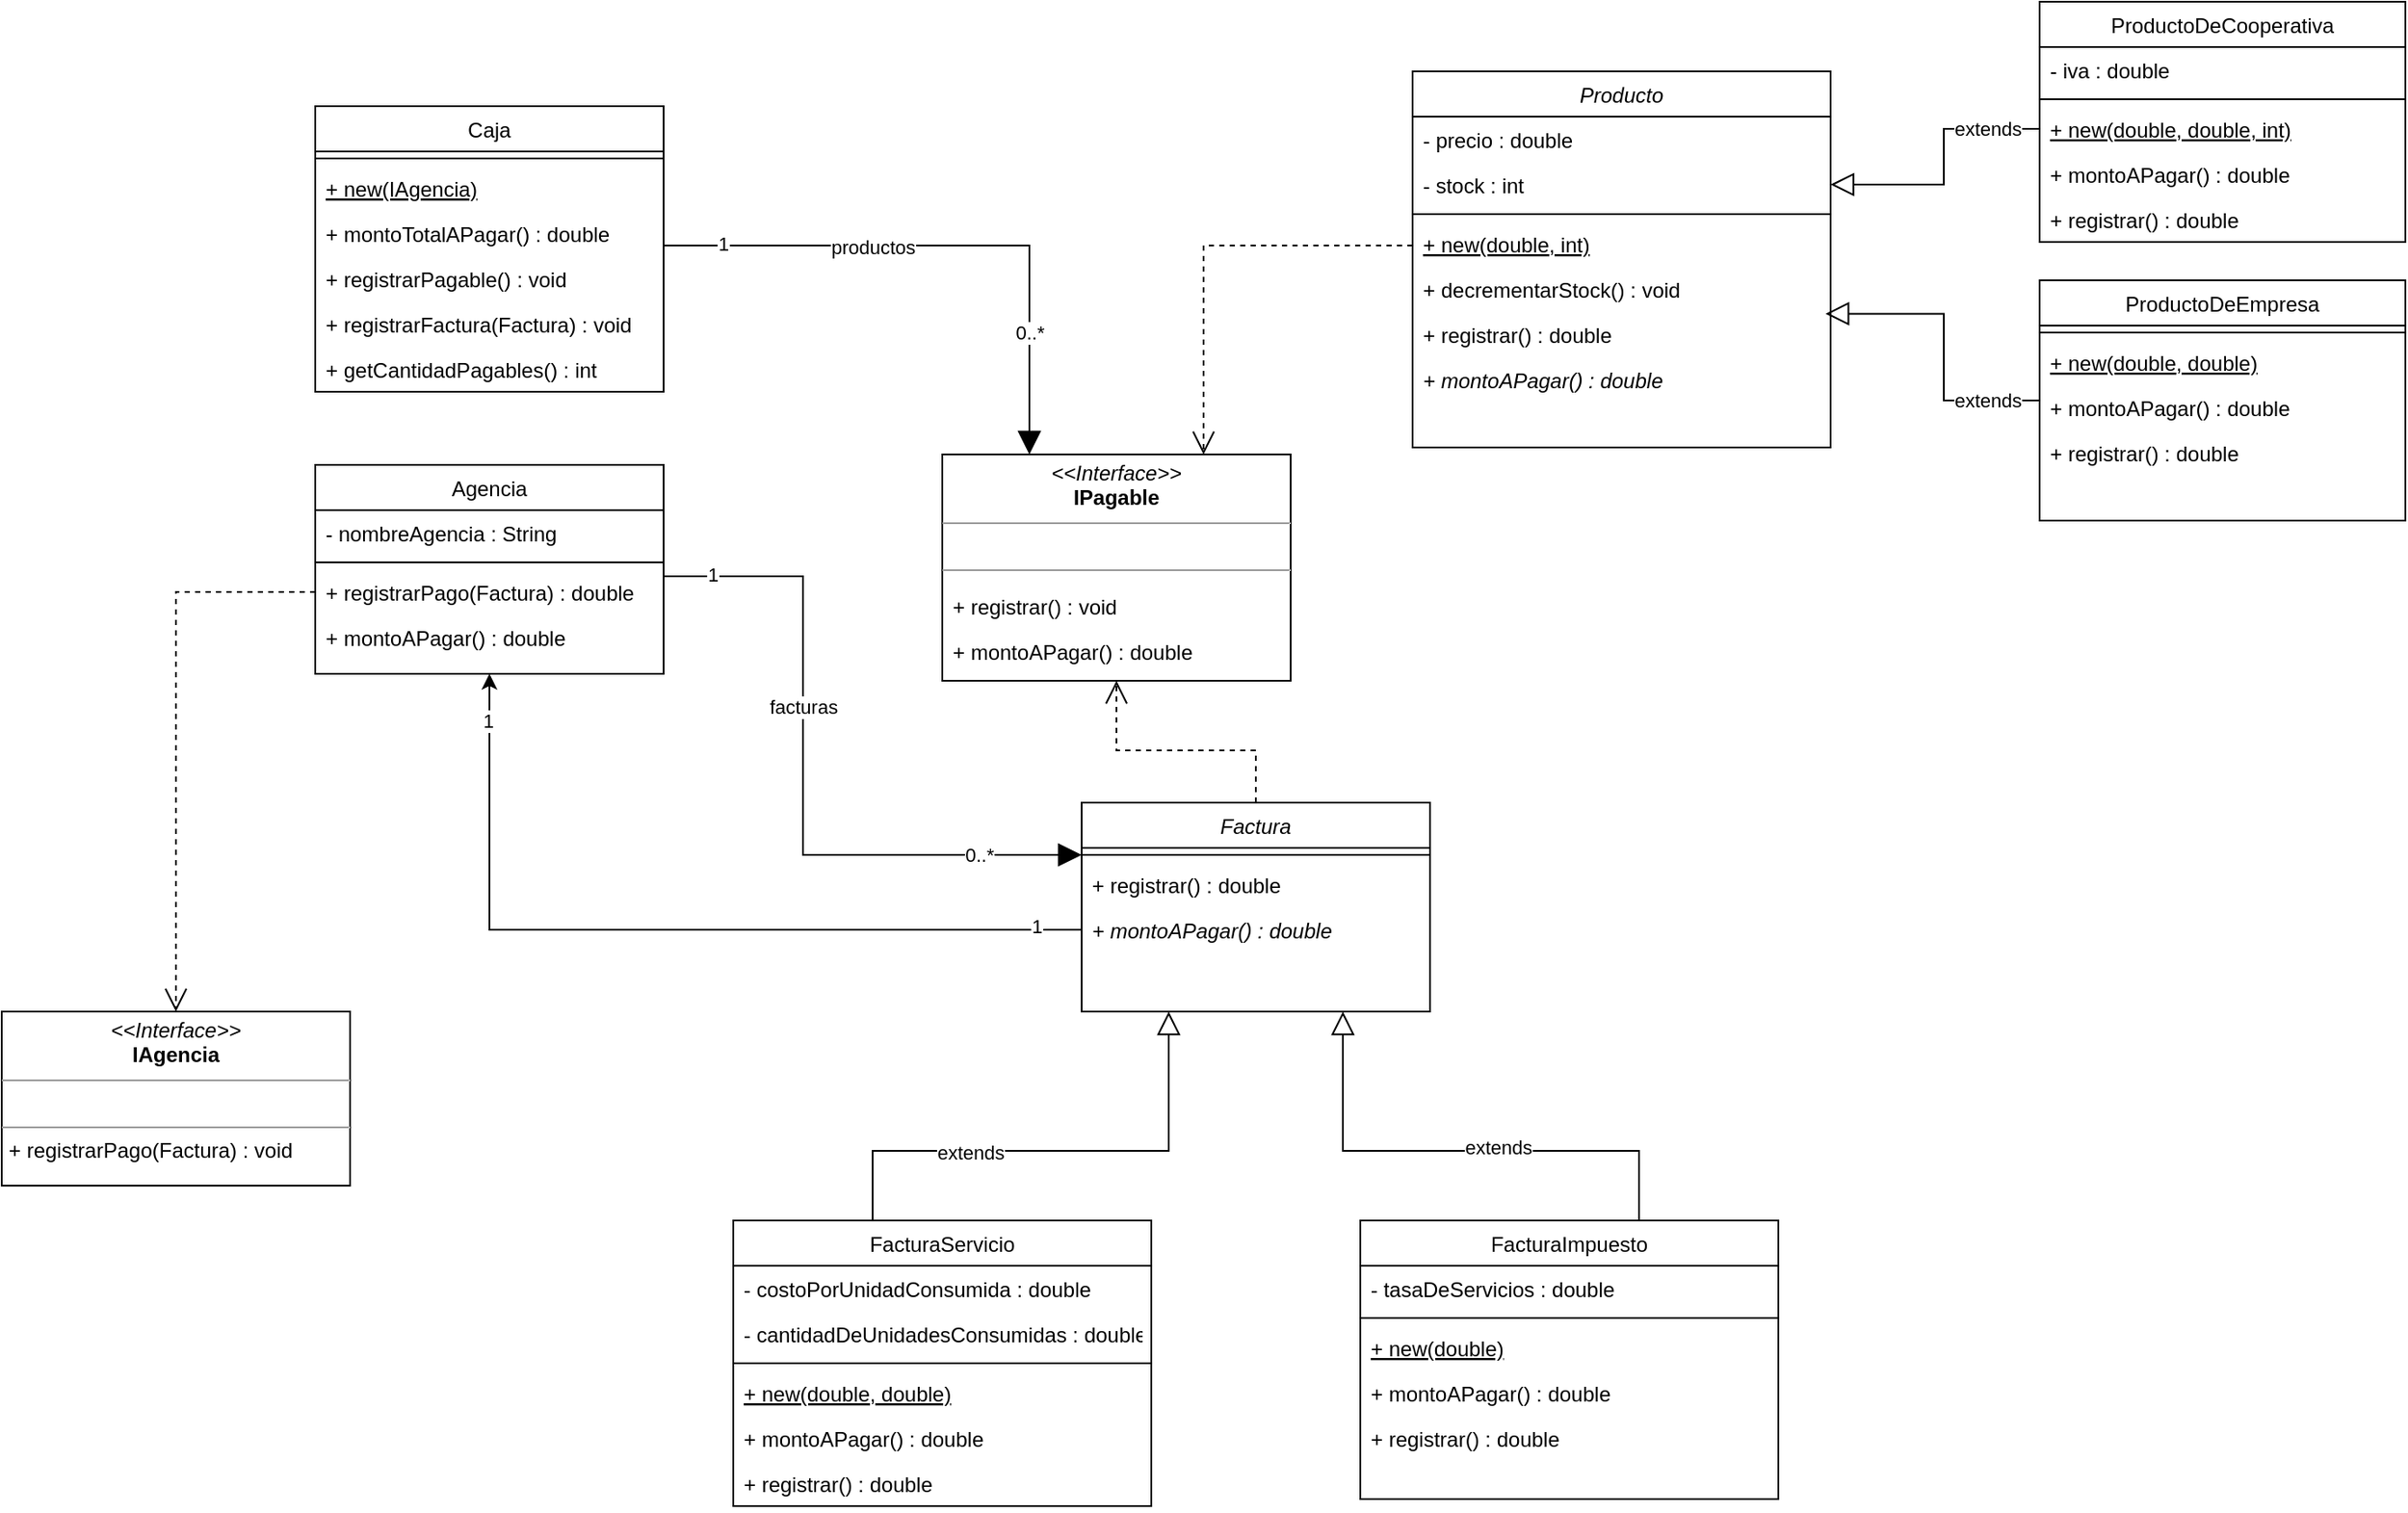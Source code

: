 <mxfile version="15.3.2" type="device"><diagram id="C5RBs43oDa-KdzZeNtuy" name="Page-1"><mxGraphModel dx="2377" dy="786" grid="1" gridSize="10" guides="1" tooltips="1" connect="1" arrows="1" fold="1" page="1" pageScale="1" pageWidth="827" pageHeight="1169" math="0" shadow="0"><root><mxCell id="WIyWlLk6GJQsqaUBKTNV-0"/><mxCell id="WIyWlLk6GJQsqaUBKTNV-1" parent="WIyWlLk6GJQsqaUBKTNV-0"/><mxCell id="zkfFHV4jXpPFQw0GAbJ--0" value="Caja" style="swimlane;fontStyle=0;align=center;verticalAlign=top;childLayout=stackLayout;horizontal=1;startSize=26;horizontalStack=0;resizeParent=1;resizeLast=0;collapsible=1;marginBottom=0;rounded=0;shadow=0;strokeWidth=1;" parent="WIyWlLk6GJQsqaUBKTNV-1" vertex="1"><mxGeometry x="-120" y="200" width="200" height="164" as="geometry"><mxRectangle x="230" y="140" width="160" height="26" as="alternateBounds"/></mxGeometry></mxCell><mxCell id="zkfFHV4jXpPFQw0GAbJ--4" value="" style="line;html=1;strokeWidth=1;align=left;verticalAlign=middle;spacingTop=-1;spacingLeft=3;spacingRight=3;rotatable=0;labelPosition=right;points=[];portConstraint=eastwest;" parent="zkfFHV4jXpPFQw0GAbJ--0" vertex="1"><mxGeometry y="26" width="200" height="8" as="geometry"/></mxCell><mxCell id="pkZOBAM8DRJEu9m1oDE5-16" value="+ new(IAgencia)" style="text;align=left;verticalAlign=top;spacingLeft=4;spacingRight=4;overflow=hidden;rotatable=0;points=[[0,0.5],[1,0.5]];portConstraint=eastwest;fontStyle=4" parent="zkfFHV4jXpPFQw0GAbJ--0" vertex="1"><mxGeometry y="34" width="200" height="26" as="geometry"/></mxCell><mxCell id="zkfFHV4jXpPFQw0GAbJ--5" value="+ montoTotalAPagar() : double&#10;" style="text;align=left;verticalAlign=top;spacingLeft=4;spacingRight=4;overflow=hidden;rotatable=0;points=[[0,0.5],[1,0.5]];portConstraint=eastwest;" parent="zkfFHV4jXpPFQw0GAbJ--0" vertex="1"><mxGeometry y="60" width="200" height="26" as="geometry"/></mxCell><mxCell id="pkZOBAM8DRJEu9m1oDE5-6" value="+ registrarPagable() : void&#10;&#10;" style="text;align=left;verticalAlign=top;spacingLeft=4;spacingRight=4;overflow=hidden;rotatable=0;points=[[0,0.5],[1,0.5]];portConstraint=eastwest;" parent="zkfFHV4jXpPFQw0GAbJ--0" vertex="1"><mxGeometry y="86" width="200" height="26" as="geometry"/></mxCell><mxCell id="tfY0bvh8I76zfuwOq422-14" value="+ registrarFactura(Factura) : void&#10;&#10;" style="text;align=left;verticalAlign=top;spacingLeft=4;spacingRight=4;overflow=hidden;rotatable=0;points=[[0,0.5],[1,0.5]];portConstraint=eastwest;" parent="zkfFHV4jXpPFQw0GAbJ--0" vertex="1"><mxGeometry y="112" width="200" height="26" as="geometry"/></mxCell><mxCell id="BsW7urV_YSdw1M7qCdID-5" value="+ getCantidadPagables() : int&#10;&#10;" style="text;align=left;verticalAlign=top;spacingLeft=4;spacingRight=4;overflow=hidden;rotatable=0;points=[[0,0.5],[1,0.5]];portConstraint=eastwest;" vertex="1" parent="zkfFHV4jXpPFQw0GAbJ--0"><mxGeometry y="138" width="200" height="26" as="geometry"/></mxCell><mxCell id="pkZOBAM8DRJEu9m1oDE5-0" value="Producto" style="swimlane;fontStyle=2;align=center;verticalAlign=top;childLayout=stackLayout;horizontal=1;startSize=26;horizontalStack=0;resizeParent=1;resizeLast=0;collapsible=1;marginBottom=0;rounded=0;shadow=0;strokeWidth=1;" parent="WIyWlLk6GJQsqaUBKTNV-1" vertex="1"><mxGeometry x="510" y="180" width="240" height="216" as="geometry"><mxRectangle x="230" y="140" width="160" height="26" as="alternateBounds"/></mxGeometry></mxCell><mxCell id="pkZOBAM8DRJEu9m1oDE5-1" value="- precio : double" style="text;align=left;verticalAlign=top;spacingLeft=4;spacingRight=4;overflow=hidden;rotatable=0;points=[[0,0.5],[1,0.5]];portConstraint=eastwest;" parent="pkZOBAM8DRJEu9m1oDE5-0" vertex="1"><mxGeometry y="26" width="240" height="26" as="geometry"/></mxCell><mxCell id="pkZOBAM8DRJEu9m1oDE5-2" value="- stock : int" style="text;align=left;verticalAlign=top;spacingLeft=4;spacingRight=4;overflow=hidden;rotatable=0;points=[[0,0.5],[1,0.5]];portConstraint=eastwest;rounded=0;shadow=0;html=0;" parent="pkZOBAM8DRJEu9m1oDE5-0" vertex="1"><mxGeometry y="52" width="240" height="26" as="geometry"/></mxCell><mxCell id="pkZOBAM8DRJEu9m1oDE5-4" value="" style="line;html=1;strokeWidth=1;align=left;verticalAlign=middle;spacingTop=-1;spacingLeft=3;spacingRight=3;rotatable=0;labelPosition=right;points=[];portConstraint=eastwest;" parent="pkZOBAM8DRJEu9m1oDE5-0" vertex="1"><mxGeometry y="78" width="240" height="8" as="geometry"/></mxCell><mxCell id="pkZOBAM8DRJEu9m1oDE5-13" value="+ new(double, int)" style="text;align=left;verticalAlign=top;spacingLeft=4;spacingRight=4;overflow=hidden;rotatable=0;points=[[0,0.5],[1,0.5]];portConstraint=eastwest;fontStyle=4" parent="pkZOBAM8DRJEu9m1oDE5-0" vertex="1"><mxGeometry y="86" width="240" height="26" as="geometry"/></mxCell><mxCell id="pkZOBAM8DRJEu9m1oDE5-5" value="+ decrementarStock() : void" style="text;align=left;verticalAlign=top;spacingLeft=4;spacingRight=4;overflow=hidden;rotatable=0;points=[[0,0.5],[1,0.5]];portConstraint=eastwest;" parent="pkZOBAM8DRJEu9m1oDE5-0" vertex="1"><mxGeometry y="112" width="240" height="26" as="geometry"/></mxCell><mxCell id="22miwNpGDCBOJzkpxIkB-18" value="+ registrar() : double" style="text;align=left;verticalAlign=top;spacingLeft=4;spacingRight=4;overflow=hidden;rotatable=0;points=[[0,0.5],[1,0.5]];portConstraint=eastwest;" parent="pkZOBAM8DRJEu9m1oDE5-0" vertex="1"><mxGeometry y="138" width="240" height="26" as="geometry"/></mxCell><mxCell id="pkZOBAM8DRJEu9m1oDE5-14" value="+ montoAPagar() : double" style="text;align=left;verticalAlign=top;spacingLeft=4;spacingRight=4;overflow=hidden;rotatable=0;points=[[0,0.5],[1,0.5]];portConstraint=eastwest;fontStyle=2" parent="pkZOBAM8DRJEu9m1oDE5-0" vertex="1"><mxGeometry y="164" width="240" height="26" as="geometry"/></mxCell><mxCell id="pkZOBAM8DRJEu9m1oDE5-7" value="ProductoDeCooperativa" style="swimlane;fontStyle=0;align=center;verticalAlign=top;childLayout=stackLayout;horizontal=1;startSize=26;horizontalStack=0;resizeParent=1;resizeLast=0;collapsible=1;marginBottom=0;rounded=0;shadow=0;strokeWidth=1;" parent="WIyWlLk6GJQsqaUBKTNV-1" vertex="1"><mxGeometry x="870" y="140" width="210" height="138" as="geometry"><mxRectangle x="230" y="140" width="160" height="26" as="alternateBounds"/></mxGeometry></mxCell><mxCell id="pkZOBAM8DRJEu9m1oDE5-8" value="- iva : double" style="text;align=left;verticalAlign=top;spacingLeft=4;spacingRight=4;overflow=hidden;rotatable=0;points=[[0,0.5],[1,0.5]];portConstraint=eastwest;" parent="pkZOBAM8DRJEu9m1oDE5-7" vertex="1"><mxGeometry y="26" width="210" height="26" as="geometry"/></mxCell><mxCell id="pkZOBAM8DRJEu9m1oDE5-10" value="" style="line;html=1;strokeWidth=1;align=left;verticalAlign=middle;spacingTop=-1;spacingLeft=3;spacingRight=3;rotatable=0;labelPosition=right;points=[];portConstraint=eastwest;" parent="pkZOBAM8DRJEu9m1oDE5-7" vertex="1"><mxGeometry y="52" width="210" height="8" as="geometry"/></mxCell><mxCell id="pkZOBAM8DRJEu9m1oDE5-11" value="+ new(double, double, int)" style="text;align=left;verticalAlign=top;spacingLeft=4;spacingRight=4;overflow=hidden;rotatable=0;points=[[0,0.5],[1,0.5]];portConstraint=eastwest;fontStyle=4" parent="pkZOBAM8DRJEu9m1oDE5-7" vertex="1"><mxGeometry y="60" width="210" height="26" as="geometry"/></mxCell><mxCell id="GB_SBh2zUuKkJtGrnY88-3" value="+ montoAPagar() : double" style="text;align=left;verticalAlign=top;spacingLeft=4;spacingRight=4;overflow=hidden;rotatable=0;points=[[0,0.5],[1,0.5]];portConstraint=eastwest;" parent="pkZOBAM8DRJEu9m1oDE5-7" vertex="1"><mxGeometry y="86" width="210" height="26" as="geometry"/></mxCell><mxCell id="22miwNpGDCBOJzkpxIkB-33" value="+ registrar() : double" style="text;align=left;verticalAlign=top;spacingLeft=4;spacingRight=4;overflow=hidden;rotatable=0;points=[[0,0.5],[1,0.5]];portConstraint=eastwest;" parent="pkZOBAM8DRJEu9m1oDE5-7" vertex="1"><mxGeometry y="112" width="210" height="26" as="geometry"/></mxCell><mxCell id="tfY0bvh8I76zfuwOq422-12" style="edgeStyle=orthogonalEdgeStyle;rounded=0;orthogonalLoop=1;jettySize=auto;html=1;entryX=0.25;entryY=1;entryDx=0;entryDy=0;fontSize=10;endArrow=block;endFill=0;endSize=11;strokeWidth=1;" parent="WIyWlLk6GJQsqaUBKTNV-1" source="pkZOBAM8DRJEu9m1oDE5-22" target="tfY0bvh8I76zfuwOq422-6" edge="1"><mxGeometry relative="1" as="geometry"><Array as="points"><mxPoint x="200" y="800"/><mxPoint x="370" y="800"/></Array></mxGeometry></mxCell><mxCell id="tfY0bvh8I76zfuwOq422-28" value="extends" style="edgeLabel;html=1;align=center;verticalAlign=middle;resizable=0;points=[];fontSize=11;" parent="tfY0bvh8I76zfuwOq422-12" vertex="1" connectable="0"><mxGeometry x="-0.343" y="-1" relative="1" as="geometry"><mxPoint as="offset"/></mxGeometry></mxCell><mxCell id="pkZOBAM8DRJEu9m1oDE5-22" value="FacturaServicio" style="swimlane;fontStyle=0;align=center;verticalAlign=top;childLayout=stackLayout;horizontal=1;startSize=26;horizontalStack=0;resizeParent=1;resizeLast=0;collapsible=1;marginBottom=0;rounded=0;shadow=0;strokeWidth=1;" parent="WIyWlLk6GJQsqaUBKTNV-1" vertex="1"><mxGeometry x="120" y="840" width="240" height="164" as="geometry"><mxRectangle x="230" y="140" width="160" height="26" as="alternateBounds"/></mxGeometry></mxCell><mxCell id="pkZOBAM8DRJEu9m1oDE5-32" value="- costoPorUnidadConsumida : double&#10;" style="text;align=left;verticalAlign=top;spacingLeft=4;spacingRight=4;overflow=hidden;rotatable=0;points=[[0,0.5],[1,0.5]];portConstraint=eastwest;" parent="pkZOBAM8DRJEu9m1oDE5-22" vertex="1"><mxGeometry y="26" width="240" height="26" as="geometry"/></mxCell><mxCell id="pkZOBAM8DRJEu9m1oDE5-33" value="- cantidadDeUnidadesConsumidas : double&#10;" style="text;align=left;verticalAlign=top;spacingLeft=4;spacingRight=4;overflow=hidden;rotatable=0;points=[[0,0.5],[1,0.5]];portConstraint=eastwest;" parent="pkZOBAM8DRJEu9m1oDE5-22" vertex="1"><mxGeometry y="52" width="240" height="26" as="geometry"/></mxCell><mxCell id="pkZOBAM8DRJEu9m1oDE5-23" value="" style="line;html=1;strokeWidth=1;align=left;verticalAlign=middle;spacingTop=-1;spacingLeft=3;spacingRight=3;rotatable=0;labelPosition=right;points=[];portConstraint=eastwest;" parent="pkZOBAM8DRJEu9m1oDE5-22" vertex="1"><mxGeometry y="78" width="240" height="8" as="geometry"/></mxCell><mxCell id="pkZOBAM8DRJEu9m1oDE5-24" value="+ new(double, double)" style="text;align=left;verticalAlign=top;spacingLeft=4;spacingRight=4;overflow=hidden;rotatable=0;points=[[0,0.5],[1,0.5]];portConstraint=eastwest;fontStyle=4" parent="pkZOBAM8DRJEu9m1oDE5-22" vertex="1"><mxGeometry y="86" width="240" height="26" as="geometry"/></mxCell><mxCell id="pkZOBAM8DRJEu9m1oDE5-25" value="+ montoAPagar() : double&#10;" style="text;align=left;verticalAlign=top;spacingLeft=4;spacingRight=4;overflow=hidden;rotatable=0;points=[[0,0.5],[1,0.5]];portConstraint=eastwest;" parent="pkZOBAM8DRJEu9m1oDE5-22" vertex="1"><mxGeometry y="112" width="240" height="26" as="geometry"/></mxCell><mxCell id="22miwNpGDCBOJzkpxIkB-43" value="+ registrar() : double" style="text;align=left;verticalAlign=top;spacingLeft=4;spacingRight=4;overflow=hidden;rotatable=0;points=[[0,0.5],[1,0.5]];portConstraint=eastwest;" parent="pkZOBAM8DRJEu9m1oDE5-22" vertex="1"><mxGeometry y="138" width="240" height="26" as="geometry"/></mxCell><mxCell id="tfY0bvh8I76zfuwOq422-21" style="edgeStyle=orthogonalEdgeStyle;rounded=0;orthogonalLoop=1;jettySize=auto;html=1;entryX=0.75;entryY=1;entryDx=0;entryDy=0;fontSize=10;endArrow=block;endFill=0;endSize=11;strokeWidth=1;" parent="WIyWlLk6GJQsqaUBKTNV-1" source="pkZOBAM8DRJEu9m1oDE5-27" target="tfY0bvh8I76zfuwOq422-6" edge="1"><mxGeometry relative="1" as="geometry"><Array as="points"><mxPoint x="640" y="800"/><mxPoint x="470" y="800"/></Array></mxGeometry></mxCell><mxCell id="tfY0bvh8I76zfuwOq422-32" value="extends" style="edgeLabel;html=1;align=center;verticalAlign=middle;resizable=0;points=[];fontSize=11;" parent="tfY0bvh8I76zfuwOq422-21" vertex="1" connectable="0"><mxGeometry x="-0.167" y="-2" relative="1" as="geometry"><mxPoint as="offset"/></mxGeometry></mxCell><mxCell id="pkZOBAM8DRJEu9m1oDE5-27" value="FacturaImpuesto" style="swimlane;fontStyle=0;align=center;verticalAlign=top;childLayout=stackLayout;horizontal=1;startSize=26;horizontalStack=0;resizeParent=1;resizeLast=0;collapsible=1;marginBottom=0;rounded=0;shadow=0;strokeWidth=1;" parent="WIyWlLk6GJQsqaUBKTNV-1" vertex="1"><mxGeometry x="480" y="840" width="240" height="160" as="geometry"><mxRectangle x="505" y="840" width="160" height="26" as="alternateBounds"/></mxGeometry></mxCell><mxCell id="pkZOBAM8DRJEu9m1oDE5-34" value="- tasaDeServicios : double&#10;" style="text;align=left;verticalAlign=top;spacingLeft=4;spacingRight=4;overflow=hidden;rotatable=0;points=[[0,0.5],[1,0.5]];portConstraint=eastwest;" parent="pkZOBAM8DRJEu9m1oDE5-27" vertex="1"><mxGeometry y="26" width="240" height="26" as="geometry"/></mxCell><mxCell id="pkZOBAM8DRJEu9m1oDE5-28" value="" style="line;html=1;strokeWidth=1;align=left;verticalAlign=middle;spacingTop=-1;spacingLeft=3;spacingRight=3;rotatable=0;labelPosition=right;points=[];portConstraint=eastwest;" parent="pkZOBAM8DRJEu9m1oDE5-27" vertex="1"><mxGeometry y="52" width="240" height="8" as="geometry"/></mxCell><mxCell id="pkZOBAM8DRJEu9m1oDE5-35" value="+ new(double)" style="text;align=left;verticalAlign=top;spacingLeft=4;spacingRight=4;overflow=hidden;rotatable=0;points=[[0,0.5],[1,0.5]];portConstraint=eastwest;fontStyle=4" parent="pkZOBAM8DRJEu9m1oDE5-27" vertex="1"><mxGeometry y="60" width="240" height="26" as="geometry"/></mxCell><mxCell id="pkZOBAM8DRJEu9m1oDE5-36" value="+ montoAPagar() : double&#10;" style="text;align=left;verticalAlign=top;spacingLeft=4;spacingRight=4;overflow=hidden;rotatable=0;points=[[0,0.5],[1,0.5]];portConstraint=eastwest;" parent="pkZOBAM8DRJEu9m1oDE5-27" vertex="1"><mxGeometry y="86" width="240" height="26" as="geometry"/></mxCell><mxCell id="22miwNpGDCBOJzkpxIkB-44" value="+ registrar() : double" style="text;align=left;verticalAlign=top;spacingLeft=4;spacingRight=4;overflow=hidden;rotatable=0;points=[[0,0.5],[1,0.5]];portConstraint=eastwest;" parent="pkZOBAM8DRJEu9m1oDE5-27" vertex="1"><mxGeometry y="112" width="240" height="26" as="geometry"/></mxCell><mxCell id="pkZOBAM8DRJEu9m1oDE5-38" value="&lt;p style=&quot;margin: 0px ; margin-top: 4px ; text-align: center&quot;&gt;&lt;i&gt;&amp;lt;&amp;lt;Interface&amp;gt;&amp;gt;&lt;/i&gt;&lt;br&gt;&lt;b&gt;IPagable&lt;/b&gt;&lt;/p&gt;&lt;hr size=&quot;1&quot;&gt;&lt;p style=&quot;margin: 0px ; margin-left: 4px&quot;&gt;&lt;br&gt;&lt;/p&gt;&lt;hr size=&quot;1&quot;&gt;&lt;p style=&quot;margin: 0px ; margin-left: 4px&quot;&gt;&lt;br&gt;&lt;/p&gt;&lt;p style=&quot;margin: 0px ; margin-left: 4px&quot;&gt;&lt;br&gt;&lt;/p&gt;" style="verticalAlign=top;align=left;overflow=fill;fontSize=12;fontFamily=Helvetica;html=1;" parent="WIyWlLk6GJQsqaUBKTNV-1" vertex="1"><mxGeometry x="240" y="400" width="200" height="130" as="geometry"/></mxCell><mxCell id="tfY0bvh8I76zfuwOq422-2" style="edgeStyle=orthogonalEdgeStyle;rounded=0;orthogonalLoop=1;jettySize=auto;html=1;entryX=0.75;entryY=0;entryDx=0;entryDy=0;dashed=1;fontSize=10;endArrow=open;endFill=0;strokeWidth=1;endSize=11;" parent="WIyWlLk6GJQsqaUBKTNV-1" source="pkZOBAM8DRJEu9m1oDE5-13" target="pkZOBAM8DRJEu9m1oDE5-38" edge="1"><mxGeometry relative="1" as="geometry"><Array as="points"><mxPoint x="390" y="280"/></Array></mxGeometry></mxCell><mxCell id="tfY0bvh8I76zfuwOq422-11" style="edgeStyle=orthogonalEdgeStyle;rounded=0;orthogonalLoop=1;jettySize=auto;html=1;entryX=0.5;entryY=1;entryDx=0;entryDy=0;dashed=1;fontSize=10;endArrow=open;endFill=0;endSize=11;strokeWidth=1;" parent="WIyWlLk6GJQsqaUBKTNV-1" source="tfY0bvh8I76zfuwOq422-6" target="pkZOBAM8DRJEu9m1oDE5-38" edge="1"><mxGeometry relative="1" as="geometry"/></mxCell><mxCell id="tfY0bvh8I76zfuwOq422-6" value="Factura" style="swimlane;fontStyle=2;align=center;verticalAlign=top;childLayout=stackLayout;horizontal=1;startSize=26;horizontalStack=0;resizeParent=1;resizeLast=0;collapsible=1;marginBottom=0;rounded=0;shadow=0;strokeWidth=1;" parent="WIyWlLk6GJQsqaUBKTNV-1" vertex="1"><mxGeometry x="320" y="600" width="200" height="120" as="geometry"><mxRectangle x="230" y="140" width="160" height="26" as="alternateBounds"/></mxGeometry></mxCell><mxCell id="tfY0bvh8I76zfuwOq422-8" value="" style="line;html=1;strokeWidth=1;align=left;verticalAlign=middle;spacingTop=-1;spacingLeft=3;spacingRight=3;rotatable=0;labelPosition=right;points=[];portConstraint=eastwest;" parent="tfY0bvh8I76zfuwOq422-6" vertex="1"><mxGeometry y="26" width="200" height="8" as="geometry"/></mxCell><mxCell id="tfY0bvh8I76zfuwOq422-10" value="+ registrar() : double" style="text;align=left;verticalAlign=top;spacingLeft=4;spacingRight=4;overflow=hidden;rotatable=0;points=[[0,0.5],[1,0.5]];portConstraint=eastwest;" parent="tfY0bvh8I76zfuwOq422-6" vertex="1"><mxGeometry y="34" width="200" height="26" as="geometry"/></mxCell><mxCell id="tfY0bvh8I76zfuwOq422-18" value="+ montoAPagar() : double" style="text;align=left;verticalAlign=top;spacingLeft=4;spacingRight=4;overflow=hidden;rotatable=0;points=[[0,0.5],[1,0.5]];portConstraint=eastwest;fontStyle=2" parent="tfY0bvh8I76zfuwOq422-6" vertex="1"><mxGeometry y="60" width="200" height="26" as="geometry"/></mxCell><mxCell id="tfY0bvh8I76zfuwOq422-15" value="&lt;p style=&quot;margin: 0px ; margin-top: 4px ; text-align: center&quot;&gt;&lt;i&gt;&amp;lt;&amp;lt;Interface&amp;gt;&amp;gt;&lt;/i&gt;&lt;br&gt;&lt;b&gt;IAgencia&lt;/b&gt;&lt;/p&gt;&lt;hr size=&quot;1&quot;&gt;&lt;p style=&quot;margin: 0px ; margin-left: 4px&quot;&gt;&lt;br&gt;&lt;/p&gt;&lt;hr size=&quot;1&quot;&gt;&lt;p style=&quot;margin: 0px ; margin-left: 4px&quot;&gt;+ registrarPago(Factura) : void&lt;br&gt;&lt;/p&gt;&lt;p style=&quot;margin: 0px ; margin-left: 4px&quot;&gt;&lt;br&gt;&lt;/p&gt;" style="verticalAlign=top;align=left;overflow=fill;fontSize=12;fontFamily=Helvetica;html=1;" parent="WIyWlLk6GJQsqaUBKTNV-1" vertex="1"><mxGeometry x="-300" y="720" width="200" height="100" as="geometry"/></mxCell><mxCell id="tfY0bvh8I76zfuwOq422-23" style="edgeStyle=orthogonalEdgeStyle;rounded=0;orthogonalLoop=1;jettySize=auto;html=1;entryX=0.25;entryY=0;entryDx=0;entryDy=0;fontSize=10;endArrow=block;endFill=1;endSize=11;strokeWidth=1;" parent="WIyWlLk6GJQsqaUBKTNV-1" source="zkfFHV4jXpPFQw0GAbJ--5" target="pkZOBAM8DRJEu9m1oDE5-38" edge="1"><mxGeometry relative="1" as="geometry"><Array as="points"><mxPoint x="290" y="280"/></Array></mxGeometry></mxCell><mxCell id="tfY0bvh8I76zfuwOq422-34" value="productos" style="edgeLabel;html=1;align=center;verticalAlign=middle;resizable=0;points=[];fontSize=11;" parent="tfY0bvh8I76zfuwOq422-23" vertex="1" connectable="0"><mxGeometry x="0.006" y="-1" relative="1" as="geometry"><mxPoint x="-46" as="offset"/></mxGeometry></mxCell><mxCell id="tfY0bvh8I76zfuwOq422-35" value="1" style="edgeLabel;html=1;align=center;verticalAlign=middle;resizable=0;points=[];fontSize=11;" parent="tfY0bvh8I76zfuwOq422-23" vertex="1" connectable="0"><mxGeometry x="-0.796" y="1" relative="1" as="geometry"><mxPoint as="offset"/></mxGeometry></mxCell><mxCell id="tfY0bvh8I76zfuwOq422-36" value="0..*" style="edgeLabel;html=1;align=center;verticalAlign=middle;resizable=0;points=[];fontSize=11;" parent="tfY0bvh8I76zfuwOq422-23" vertex="1" connectable="0"><mxGeometry x="0.576" relative="1" as="geometry"><mxPoint as="offset"/></mxGeometry></mxCell><mxCell id="22miwNpGDCBOJzkpxIkB-0" value="+ montoAPagar() : double&#10;&#10;" style="text;align=left;verticalAlign=top;spacingLeft=4;spacingRight=4;overflow=hidden;rotatable=0;points=[[0,0.5],[1,0.5]];portConstraint=eastwest;" parent="WIyWlLk6GJQsqaUBKTNV-1" vertex="1"><mxGeometry x="240" y="500" width="200" height="26" as="geometry"/></mxCell><mxCell id="22miwNpGDCBOJzkpxIkB-1" value="+ registrar() : void&#10;&#10;" style="text;align=left;verticalAlign=top;spacingLeft=4;spacingRight=4;overflow=hidden;rotatable=0;points=[[0,0.5],[1,0.5]];portConstraint=eastwest;" parent="WIyWlLk6GJQsqaUBKTNV-1" vertex="1"><mxGeometry x="240" y="474" width="200" height="26" as="geometry"/></mxCell><mxCell id="22miwNpGDCBOJzkpxIkB-27" style="edgeStyle=orthogonalEdgeStyle;rounded=0;orthogonalLoop=1;jettySize=auto;html=1;entryX=0;entryY=0.25;entryDx=0;entryDy=0;endArrow=block;endFill=1;endSize=11;" parent="WIyWlLk6GJQsqaUBKTNV-1" source="22miwNpGDCBOJzkpxIkB-2" target="tfY0bvh8I76zfuwOq422-6" edge="1"><mxGeometry relative="1" as="geometry"><Array as="points"><mxPoint x="160" y="470"/><mxPoint x="160" y="630"/></Array></mxGeometry></mxCell><mxCell id="22miwNpGDCBOJzkpxIkB-28" value="1" style="edgeLabel;html=1;align=center;verticalAlign=middle;resizable=0;points=[];" parent="22miwNpGDCBOJzkpxIkB-27" vertex="1" connectable="0"><mxGeometry x="-0.807" y="1" relative="1" as="geometry"><mxPoint x="-11" as="offset"/></mxGeometry></mxCell><mxCell id="22miwNpGDCBOJzkpxIkB-29" value="facturas" style="edgeLabel;html=1;align=center;verticalAlign=middle;resizable=0;points=[];" parent="22miwNpGDCBOJzkpxIkB-27" vertex="1" connectable="0"><mxGeometry x="-0.136" y="-3" relative="1" as="geometry"><mxPoint x="3" y="-18" as="offset"/></mxGeometry></mxCell><mxCell id="22miwNpGDCBOJzkpxIkB-30" value="0..*" style="edgeLabel;html=1;align=center;verticalAlign=middle;resizable=0;points=[];" parent="22miwNpGDCBOJzkpxIkB-27" vertex="1" connectable="0"><mxGeometry x="0.706" relative="1" as="geometry"><mxPoint as="offset"/></mxGeometry></mxCell><mxCell id="22miwNpGDCBOJzkpxIkB-2" value="Agencia" style="swimlane;fontStyle=0;align=center;verticalAlign=top;childLayout=stackLayout;horizontal=1;startSize=26;horizontalStack=0;resizeParent=1;resizeLast=0;collapsible=1;marginBottom=0;rounded=0;shadow=0;strokeWidth=1;" parent="WIyWlLk6GJQsqaUBKTNV-1" vertex="1"><mxGeometry x="-120" y="406" width="200" height="120" as="geometry"><mxRectangle x="230" y="140" width="160" height="26" as="alternateBounds"/></mxGeometry></mxCell><mxCell id="22miwNpGDCBOJzkpxIkB-31" value="- nombreAgencia : String" style="text;align=left;verticalAlign=top;spacingLeft=4;spacingRight=4;overflow=hidden;rotatable=0;points=[[0,0.5],[1,0.5]];portConstraint=eastwest;" parent="22miwNpGDCBOJzkpxIkB-2" vertex="1"><mxGeometry y="26" width="200" height="26" as="geometry"/></mxCell><mxCell id="22miwNpGDCBOJzkpxIkB-3" value="" style="line;html=1;strokeWidth=1;align=left;verticalAlign=middle;spacingTop=-1;spacingLeft=3;spacingRight=3;rotatable=0;labelPosition=right;points=[];portConstraint=eastwest;" parent="22miwNpGDCBOJzkpxIkB-2" vertex="1"><mxGeometry y="52" width="200" height="8" as="geometry"/></mxCell><mxCell id="22miwNpGDCBOJzkpxIkB-4" value="+ registrarPago(Factura) : double" style="text;align=left;verticalAlign=top;spacingLeft=4;spacingRight=4;overflow=hidden;rotatable=0;points=[[0,0.5],[1,0.5]];portConstraint=eastwest;" parent="22miwNpGDCBOJzkpxIkB-2" vertex="1"><mxGeometry y="60" width="200" height="26" as="geometry"/></mxCell><mxCell id="22miwNpGDCBOJzkpxIkB-5" value="+ montoAPagar() : double" style="text;align=left;verticalAlign=top;spacingLeft=4;spacingRight=4;overflow=hidden;rotatable=0;points=[[0,0.5],[1,0.5]];portConstraint=eastwest;" parent="22miwNpGDCBOJzkpxIkB-2" vertex="1"><mxGeometry y="86" width="200" height="26" as="geometry"/></mxCell><mxCell id="22miwNpGDCBOJzkpxIkB-40" style="edgeStyle=orthogonalEdgeStyle;rounded=0;orthogonalLoop=1;jettySize=auto;html=1;endArrow=block;endFill=0;endSize=11;entryX=0.988;entryY=0.047;entryDx=0;entryDy=0;entryPerimeter=0;" parent="WIyWlLk6GJQsqaUBKTNV-1" source="22miwNpGDCBOJzkpxIkB-34" target="22miwNpGDCBOJzkpxIkB-18" edge="1"><mxGeometry relative="1" as="geometry"/></mxCell><mxCell id="22miwNpGDCBOJzkpxIkB-45" value="extends" style="edgeLabel;html=1;align=center;verticalAlign=middle;resizable=0;points=[];fontSize=11;" parent="22miwNpGDCBOJzkpxIkB-40" vertex="1" connectable="0"><mxGeometry x="-0.537" y="-1" relative="1" as="geometry"><mxPoint x="10" y="1" as="offset"/></mxGeometry></mxCell><mxCell id="22miwNpGDCBOJzkpxIkB-34" value="ProductoDeEmpresa" style="swimlane;fontStyle=0;align=center;verticalAlign=top;childLayout=stackLayout;horizontal=1;startSize=26;horizontalStack=0;resizeParent=1;resizeLast=0;collapsible=1;marginBottom=0;rounded=0;shadow=0;strokeWidth=1;" parent="WIyWlLk6GJQsqaUBKTNV-1" vertex="1"><mxGeometry x="870" y="300" width="210" height="138" as="geometry"><mxRectangle x="230" y="140" width="160" height="26" as="alternateBounds"/></mxGeometry></mxCell><mxCell id="22miwNpGDCBOJzkpxIkB-36" value="" style="line;html=1;strokeWidth=1;align=left;verticalAlign=middle;spacingTop=-1;spacingLeft=3;spacingRight=3;rotatable=0;labelPosition=right;points=[];portConstraint=eastwest;" parent="22miwNpGDCBOJzkpxIkB-34" vertex="1"><mxGeometry y="26" width="210" height="8" as="geometry"/></mxCell><mxCell id="22miwNpGDCBOJzkpxIkB-37" value="+ new(double, double)" style="text;align=left;verticalAlign=top;spacingLeft=4;spacingRight=4;overflow=hidden;rotatable=0;points=[[0,0.5],[1,0.5]];portConstraint=eastwest;fontStyle=4" parent="22miwNpGDCBOJzkpxIkB-34" vertex="1"><mxGeometry y="34" width="210" height="26" as="geometry"/></mxCell><mxCell id="22miwNpGDCBOJzkpxIkB-38" value="+ montoAPagar() : double" style="text;align=left;verticalAlign=top;spacingLeft=4;spacingRight=4;overflow=hidden;rotatable=0;points=[[0,0.5],[1,0.5]];portConstraint=eastwest;" parent="22miwNpGDCBOJzkpxIkB-34" vertex="1"><mxGeometry y="60" width="210" height="26" as="geometry"/></mxCell><mxCell id="22miwNpGDCBOJzkpxIkB-39" value="+ registrar() : double" style="text;align=left;verticalAlign=top;spacingLeft=4;spacingRight=4;overflow=hidden;rotatable=0;points=[[0,0.5],[1,0.5]];portConstraint=eastwest;" parent="22miwNpGDCBOJzkpxIkB-34" vertex="1"><mxGeometry y="86" width="210" height="26" as="geometry"/></mxCell><mxCell id="22miwNpGDCBOJzkpxIkB-42" style="edgeStyle=orthogonalEdgeStyle;rounded=0;orthogonalLoop=1;jettySize=auto;html=1;entryX=1;entryY=0.5;entryDx=0;entryDy=0;endArrow=block;endFill=0;endSize=11;" parent="WIyWlLk6GJQsqaUBKTNV-1" source="pkZOBAM8DRJEu9m1oDE5-11" target="pkZOBAM8DRJEu9m1oDE5-2" edge="1"><mxGeometry relative="1" as="geometry"/></mxCell><mxCell id="22miwNpGDCBOJzkpxIkB-46" value="extends" style="edgeLabel;html=1;align=center;verticalAlign=middle;resizable=0;points=[];fontSize=11;" parent="22miwNpGDCBOJzkpxIkB-42" vertex="1" connectable="0"><mxGeometry x="-0.474" y="-2" relative="1" as="geometry"><mxPoint x="10" y="2" as="offset"/></mxGeometry></mxCell><mxCell id="BsW7urV_YSdw1M7qCdID-0" style="edgeStyle=orthogonalEdgeStyle;rounded=0;orthogonalLoop=1;jettySize=auto;html=1;entryX=0.5;entryY=1;entryDx=0;entryDy=0;" edge="1" parent="WIyWlLk6GJQsqaUBKTNV-1" source="tfY0bvh8I76zfuwOq422-18" target="22miwNpGDCBOJzkpxIkB-2"><mxGeometry relative="1" as="geometry"/></mxCell><mxCell id="BsW7urV_YSdw1M7qCdID-3" value="1" style="edgeLabel;html=1;align=center;verticalAlign=middle;resizable=0;points=[];" vertex="1" connectable="0" parent="BsW7urV_YSdw1M7qCdID-0"><mxGeometry x="-0.892" y="-2" relative="1" as="geometry"><mxPoint as="offset"/></mxGeometry></mxCell><mxCell id="BsW7urV_YSdw1M7qCdID-4" value="1" style="edgeLabel;html=1;align=center;verticalAlign=middle;resizable=0;points=[];" vertex="1" connectable="0" parent="BsW7urV_YSdw1M7qCdID-0"><mxGeometry x="0.89" y="1" relative="1" as="geometry"><mxPoint as="offset"/></mxGeometry></mxCell><mxCell id="BsW7urV_YSdw1M7qCdID-2" style="edgeStyle=orthogonalEdgeStyle;rounded=0;orthogonalLoop=1;jettySize=auto;html=1;entryX=0.5;entryY=0;entryDx=0;entryDy=0;dashed=1;endArrow=open;endFill=0;endSize=11;strokeWidth=1;" edge="1" parent="WIyWlLk6GJQsqaUBKTNV-1" source="22miwNpGDCBOJzkpxIkB-4" target="tfY0bvh8I76zfuwOq422-15"><mxGeometry relative="1" as="geometry"/></mxCell></root></mxGraphModel></diagram></mxfile>